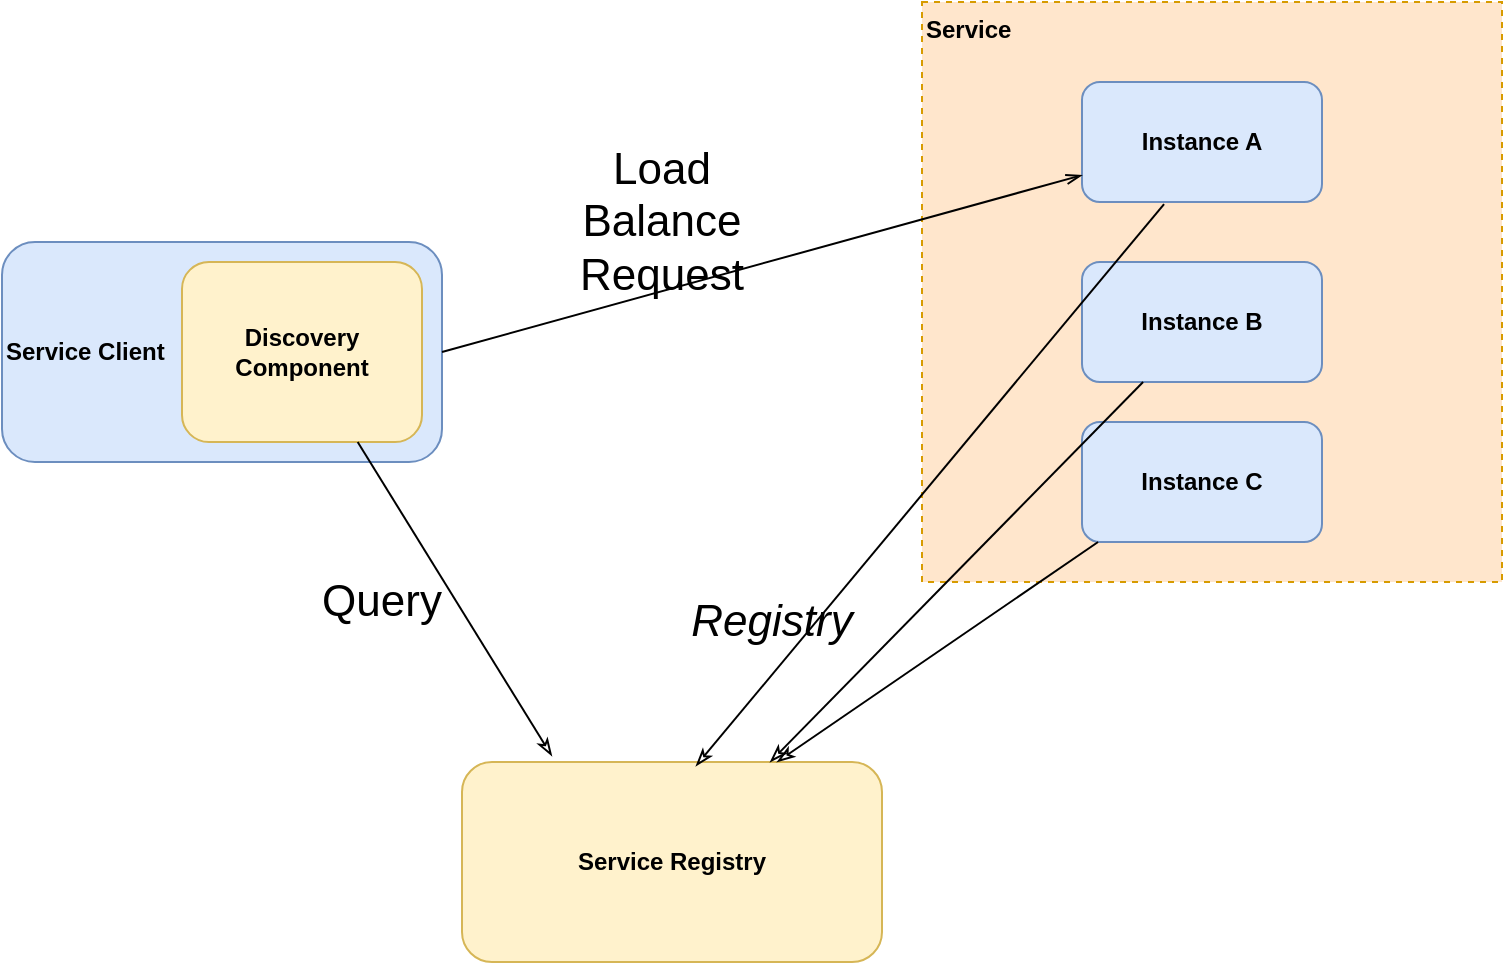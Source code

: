 <mxfile version="12.2.3" type="github" pages="1"><diagram id="sjPDxjFbM4mlAaBpurIw" name="Page-1"><mxGraphModel dx="1168" dy="669" grid="1" gridSize="10" guides="1" tooltips="1" connect="1" arrows="1" fold="1" page="1" pageScale="1" pageWidth="850" pageHeight="1100" math="0" shadow="0"><root><mxCell id="0"/><mxCell id="1" parent="0"/><mxCell id="--vR2cdxsQxajNN5pSwA-4" value="Service Client" style="rounded=1;whiteSpace=wrap;html=1;fillColor=#dae8fc;strokeColor=#6c8ebf;verticalAlign=middle;align=left;fontStyle=1" vertex="1" parent="1"><mxGeometry x="40" y="150" width="220" height="110" as="geometry"/></mxCell><mxCell id="--vR2cdxsQxajNN5pSwA-5" value="Discovery Component" style="rounded=1;whiteSpace=wrap;html=1;align=center;fillColor=#fff2cc;strokeColor=#d6b656;fontStyle=1" vertex="1" parent="1"><mxGeometry x="130" y="160" width="120" height="90" as="geometry"/></mxCell><mxCell id="--vR2cdxsQxajNN5pSwA-6" value="Service" style="whiteSpace=wrap;html=1;aspect=fixed;align=left;dashed=1;verticalAlign=top;fillColor=#ffe6cc;strokeColor=#d79b00;fontStyle=1" vertex="1" parent="1"><mxGeometry x="500" y="30" width="290" height="290" as="geometry"/></mxCell><mxCell id="--vR2cdxsQxajNN5pSwA-8" value="Instance A" style="rounded=1;whiteSpace=wrap;html=1;align=center;fillColor=#dae8fc;strokeColor=#6c8ebf;fontStyle=1" vertex="1" parent="1"><mxGeometry x="580" y="70" width="120" height="60" as="geometry"/></mxCell><mxCell id="--vR2cdxsQxajNN5pSwA-9" value="Instance B" style="rounded=1;whiteSpace=wrap;html=1;align=center;fillColor=#dae8fc;strokeColor=#6c8ebf;fontStyle=1" vertex="1" parent="1"><mxGeometry x="580" y="160" width="120" height="60" as="geometry"/></mxCell><mxCell id="--vR2cdxsQxajNN5pSwA-10" value="Instance C" style="rounded=1;whiteSpace=wrap;html=1;align=center;fillColor=#dae8fc;strokeColor=#6c8ebf;fontStyle=1" vertex="1" parent="1"><mxGeometry x="580" y="240" width="120" height="60" as="geometry"/></mxCell><mxCell id="--vR2cdxsQxajNN5pSwA-11" value="Service Registry" style="rounded=1;whiteSpace=wrap;html=1;align=center;fillColor=#fff2cc;strokeColor=#d6b656;fontStyle=1" vertex="1" parent="1"><mxGeometry x="270" y="410" width="210" height="100" as="geometry"/></mxCell><mxCell id="--vR2cdxsQxajNN5pSwA-12" value="" style="endArrow=classicThin;html=1;entryX=0.214;entryY=-0.03;entryDx=0;entryDy=0;entryPerimeter=0;rounded=1;startArrow=none;startFill=0;endFill=0;" edge="1" parent="1" source="--vR2cdxsQxajNN5pSwA-5" target="--vR2cdxsQxajNN5pSwA-11"><mxGeometry width="50" height="50" relative="1" as="geometry"><mxPoint x="40" y="570" as="sourcePoint"/><mxPoint x="90" y="520" as="targetPoint"/></mxGeometry></mxCell><mxCell id="--vR2cdxsQxajNN5pSwA-15" value="" style="endArrow=classicThin;html=1;endFill=0;" edge="1" parent="1" source="--vR2cdxsQxajNN5pSwA-9" target="--vR2cdxsQxajNN5pSwA-11"><mxGeometry width="50" height="50" relative="1" as="geometry"><mxPoint x="590" y="110" as="sourcePoint"/><mxPoint x="399" y="407" as="targetPoint"/></mxGeometry></mxCell><mxCell id="--vR2cdxsQxajNN5pSwA-16" value="" style="endArrow=classicThin;html=1;exitX=0.067;exitY=1;exitDx=0;exitDy=0;entryX=0.75;entryY=0;entryDx=0;entryDy=0;exitPerimeter=0;endFill=0;" edge="1" parent="1" source="--vR2cdxsQxajNN5pSwA-10" target="--vR2cdxsQxajNN5pSwA-11"><mxGeometry width="50" height="50" relative="1" as="geometry"><mxPoint x="592.04" y="207.02" as="sourcePoint"/><mxPoint x="408.94" y="407" as="targetPoint"/></mxGeometry></mxCell><mxCell id="--vR2cdxsQxajNN5pSwA-17" value="Registry" style="text;html=1;strokeColor=none;fillColor=none;align=center;verticalAlign=middle;whiteSpace=wrap;rounded=0;fontStyle=2;fontSize=22;" vertex="1" parent="1"><mxGeometry x="405" y="330" width="40" height="20" as="geometry"/></mxCell><mxCell id="--vR2cdxsQxajNN5pSwA-18" value="" style="endArrow=classicThin;html=1;entryX=0.557;entryY=0.02;entryDx=0;entryDy=0;endFill=0;entryPerimeter=0;exitX=0.342;exitY=1.017;exitDx=0;exitDy=0;exitPerimeter=0;" edge="1" parent="1" source="--vR2cdxsQxajNN5pSwA-8" target="--vR2cdxsQxajNN5pSwA-11"><mxGeometry width="50" height="50" relative="1" as="geometry"><mxPoint x="580" y="100" as="sourcePoint"/><mxPoint x="375" y="410" as="targetPoint"/></mxGeometry></mxCell><mxCell id="--vR2cdxsQxajNN5pSwA-21" value="Query" style="text;html=1;strokeColor=none;fillColor=none;align=center;verticalAlign=middle;whiteSpace=wrap;rounded=0;fontSize=22;fontStyle=0" vertex="1" parent="1"><mxGeometry x="210" y="320" width="40" height="20" as="geometry"/></mxCell><mxCell id="--vR2cdxsQxajNN5pSwA-23" value="" style="endArrow=openThin;html=1;fontSize=22;exitX=1;exitY=0.5;exitDx=0;exitDy=0;endFill=0;" edge="1" parent="1" source="--vR2cdxsQxajNN5pSwA-4" target="--vR2cdxsQxajNN5pSwA-8"><mxGeometry width="50" height="50" relative="1" as="geometry"><mxPoint x="40" y="580" as="sourcePoint"/><mxPoint x="90" y="530" as="targetPoint"/></mxGeometry></mxCell><mxCell id="--vR2cdxsQxajNN5pSwA-24" value="Load Balance Request" style="text;html=1;strokeColor=none;fillColor=none;align=center;verticalAlign=middle;whiteSpace=wrap;rounded=0;fontSize=22;" vertex="1" parent="1"><mxGeometry x="350" y="130" width="40" height="20" as="geometry"/></mxCell></root></mxGraphModel></diagram></mxfile>